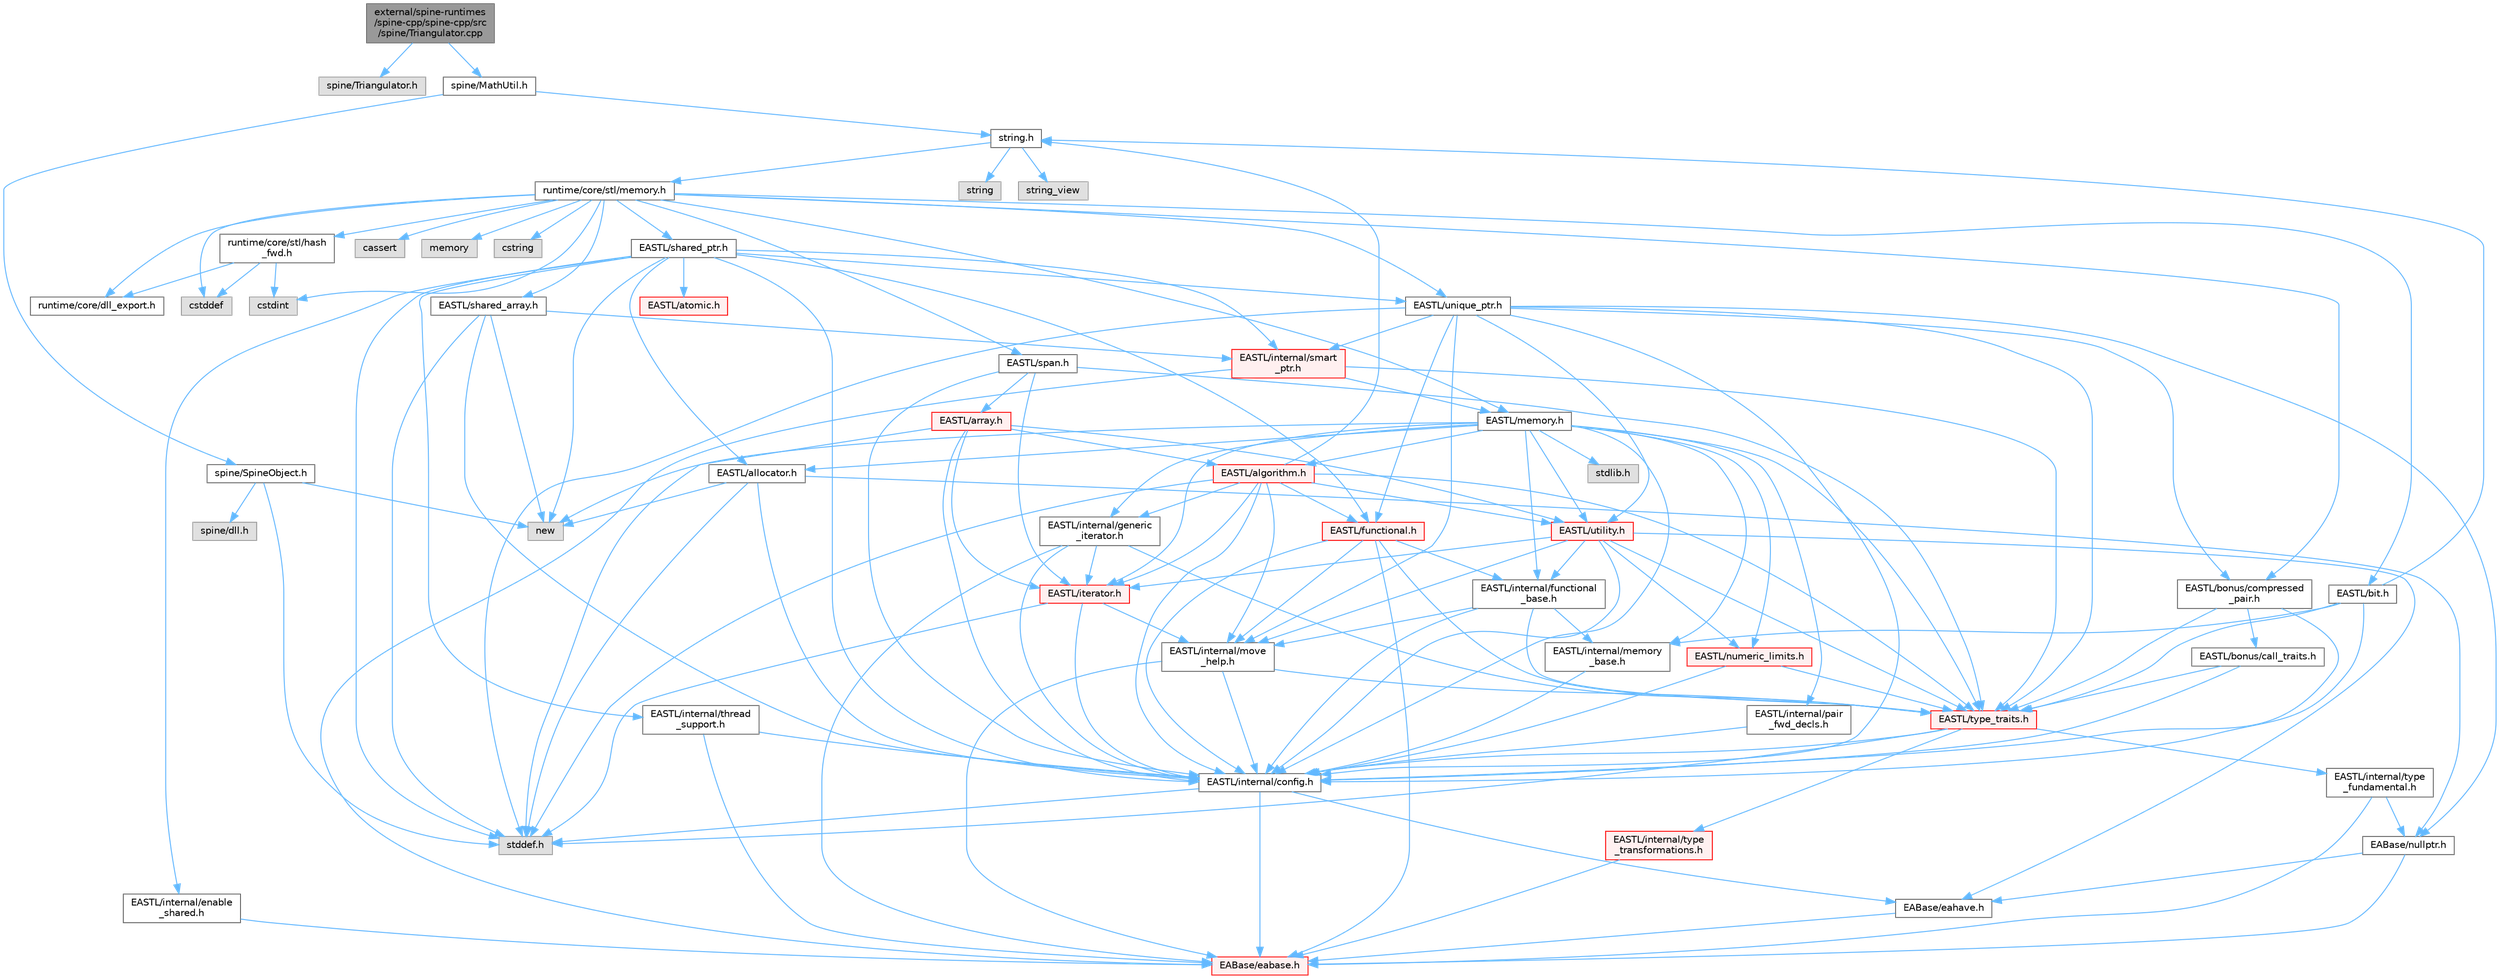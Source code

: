 digraph "external/spine-runtimes/spine-cpp/spine-cpp/src/spine/Triangulator.cpp"
{
 // LATEX_PDF_SIZE
  bgcolor="transparent";
  edge [fontname=Helvetica,fontsize=10,labelfontname=Helvetica,labelfontsize=10];
  node [fontname=Helvetica,fontsize=10,shape=box,height=0.2,width=0.4];
  Node1 [id="Node000001",label="external/spine-runtimes\l/spine-cpp/spine-cpp/src\l/spine/Triangulator.cpp",height=0.2,width=0.4,color="gray40", fillcolor="grey60", style="filled", fontcolor="black",tooltip=" "];
  Node1 -> Node2 [id="edge1_Node000001_Node000002",color="steelblue1",style="solid",tooltip=" "];
  Node2 [id="Node000002",label="spine/Triangulator.h",height=0.2,width=0.4,color="grey60", fillcolor="#E0E0E0", style="filled",tooltip=" "];
  Node1 -> Node3 [id="edge2_Node000001_Node000003",color="steelblue1",style="solid",tooltip=" "];
  Node3 [id="Node000003",label="spine/MathUtil.h",height=0.2,width=0.4,color="grey40", fillcolor="white", style="filled",URL="$_math_util_8h.html",tooltip=" "];
  Node3 -> Node4 [id="edge3_Node000003_Node000004",color="steelblue1",style="solid",tooltip=" "];
  Node4 [id="Node000004",label="spine/SpineObject.h",height=0.2,width=0.4,color="grey40", fillcolor="white", style="filled",URL="$_spine_object_8h.html",tooltip=" "];
  Node4 -> Node5 [id="edge4_Node000004_Node000005",color="steelblue1",style="solid",tooltip=" "];
  Node5 [id="Node000005",label="new",height=0.2,width=0.4,color="grey60", fillcolor="#E0E0E0", style="filled",tooltip=" "];
  Node4 -> Node6 [id="edge5_Node000004_Node000006",color="steelblue1",style="solid",tooltip=" "];
  Node6 [id="Node000006",label="stddef.h",height=0.2,width=0.4,color="grey60", fillcolor="#E0E0E0", style="filled",tooltip=" "];
  Node4 -> Node7 [id="edge6_Node000004_Node000007",color="steelblue1",style="solid",tooltip=" "];
  Node7 [id="Node000007",label="spine/dll.h",height=0.2,width=0.4,color="grey60", fillcolor="#E0E0E0", style="filled",tooltip=" "];
  Node3 -> Node8 [id="edge7_Node000003_Node000008",color="steelblue1",style="solid",tooltip=" "];
  Node8 [id="Node000008",label="string.h",height=0.2,width=0.4,color="grey40", fillcolor="white", style="filled",URL="$string_8h.html",tooltip=" "];
  Node8 -> Node9 [id="edge8_Node000008_Node000009",color="steelblue1",style="solid",tooltip=" "];
  Node9 [id="Node000009",label="string",height=0.2,width=0.4,color="grey60", fillcolor="#E0E0E0", style="filled",tooltip=" "];
  Node8 -> Node10 [id="edge9_Node000008_Node000010",color="steelblue1",style="solid",tooltip=" "];
  Node10 [id="Node000010",label="string_view",height=0.2,width=0.4,color="grey60", fillcolor="#E0E0E0", style="filled",tooltip=" "];
  Node8 -> Node11 [id="edge10_Node000008_Node000011",color="steelblue1",style="solid",tooltip=" "];
  Node11 [id="Node000011",label="runtime/core/stl/memory.h",height=0.2,width=0.4,color="grey40", fillcolor="white", style="filled",URL="$runtime_2core_2stl_2memory_8h.html",tooltip=" "];
  Node11 -> Node12 [id="edge11_Node000011_Node000012",color="steelblue1",style="solid",tooltip=" "];
  Node12 [id="Node000012",label="cstddef",height=0.2,width=0.4,color="grey60", fillcolor="#E0E0E0", style="filled",tooltip=" "];
  Node11 -> Node13 [id="edge12_Node000011_Node000013",color="steelblue1",style="solid",tooltip=" "];
  Node13 [id="Node000013",label="cstdint",height=0.2,width=0.4,color="grey60", fillcolor="#E0E0E0", style="filled",tooltip=" "];
  Node11 -> Node14 [id="edge13_Node000011_Node000014",color="steelblue1",style="solid",tooltip=" "];
  Node14 [id="Node000014",label="cassert",height=0.2,width=0.4,color="grey60", fillcolor="#E0E0E0", style="filled",tooltip=" "];
  Node11 -> Node15 [id="edge14_Node000011_Node000015",color="steelblue1",style="solid",tooltip=" "];
  Node15 [id="Node000015",label="memory",height=0.2,width=0.4,color="grey60", fillcolor="#E0E0E0", style="filled",tooltip=" "];
  Node11 -> Node16 [id="edge15_Node000011_Node000016",color="steelblue1",style="solid",tooltip=" "];
  Node16 [id="Node000016",label="cstring",height=0.2,width=0.4,color="grey60", fillcolor="#E0E0E0", style="filled",tooltip=" "];
  Node11 -> Node17 [id="edge16_Node000011_Node000017",color="steelblue1",style="solid",tooltip=" "];
  Node17 [id="Node000017",label="EASTL/bit.h",height=0.2,width=0.4,color="grey40", fillcolor="white", style="filled",URL="$bit_8h.html",tooltip=" "];
  Node17 -> Node18 [id="edge17_Node000017_Node000018",color="steelblue1",style="solid",tooltip=" "];
  Node18 [id="Node000018",label="EASTL/internal/config.h",height=0.2,width=0.4,color="grey40", fillcolor="white", style="filled",URL="$runtime_2_e_a_s_t_l_2include_2_e_a_s_t_l_2internal_2config_8h.html",tooltip=" "];
  Node18 -> Node19 [id="edge18_Node000018_Node000019",color="steelblue1",style="solid",tooltip=" "];
  Node19 [id="Node000019",label="EABase/eabase.h",height=0.2,width=0.4,color="red", fillcolor="#FFF0F0", style="filled",URL="$eabase_8h.html",tooltip=" "];
  Node18 -> Node25 [id="edge19_Node000018_Node000025",color="steelblue1",style="solid",tooltip=" "];
  Node25 [id="Node000025",label="EABase/eahave.h",height=0.2,width=0.4,color="grey40", fillcolor="white", style="filled",URL="$eahave_8h.html",tooltip=" "];
  Node25 -> Node19 [id="edge20_Node000025_Node000019",color="steelblue1",style="solid",tooltip=" "];
  Node18 -> Node6 [id="edge21_Node000018_Node000006",color="steelblue1",style="solid",tooltip=" "];
  Node17 -> Node26 [id="edge22_Node000017_Node000026",color="steelblue1",style="solid",tooltip=" "];
  Node26 [id="Node000026",label="EASTL/internal/memory\l_base.h",height=0.2,width=0.4,color="grey40", fillcolor="white", style="filled",URL="$memory__base_8h.html",tooltip=" "];
  Node26 -> Node18 [id="edge23_Node000026_Node000018",color="steelblue1",style="solid",tooltip=" "];
  Node17 -> Node27 [id="edge24_Node000017_Node000027",color="steelblue1",style="solid",tooltip=" "];
  Node27 [id="Node000027",label="EASTL/type_traits.h",height=0.2,width=0.4,color="red", fillcolor="#FFF0F0", style="filled",URL="$_e_a_s_t_l_2include_2_e_a_s_t_l_2type__traits_8h.html",tooltip=" "];
  Node27 -> Node18 [id="edge25_Node000027_Node000018",color="steelblue1",style="solid",tooltip=" "];
  Node27 -> Node6 [id="edge26_Node000027_Node000006",color="steelblue1",style="solid",tooltip=" "];
  Node27 -> Node28 [id="edge27_Node000027_Node000028",color="steelblue1",style="solid",tooltip=" "];
  Node28 [id="Node000028",label="EASTL/internal/type\l_fundamental.h",height=0.2,width=0.4,color="grey40", fillcolor="white", style="filled",URL="$type__fundamental_8h.html",tooltip=" "];
  Node28 -> Node19 [id="edge28_Node000028_Node000019",color="steelblue1",style="solid",tooltip=" "];
  Node28 -> Node29 [id="edge29_Node000028_Node000029",color="steelblue1",style="solid",tooltip=" "];
  Node29 [id="Node000029",label="EABase/nullptr.h",height=0.2,width=0.4,color="grey40", fillcolor="white", style="filled",URL="$nullptr_8h.html",tooltip=" "];
  Node29 -> Node19 [id="edge30_Node000029_Node000019",color="steelblue1",style="solid",tooltip=" "];
  Node29 -> Node25 [id="edge31_Node000029_Node000025",color="steelblue1",style="solid",tooltip=" "];
  Node27 -> Node30 [id="edge32_Node000027_Node000030",color="steelblue1",style="solid",tooltip=" "];
  Node30 [id="Node000030",label="EASTL/internal/type\l_transformations.h",height=0.2,width=0.4,color="red", fillcolor="#FFF0F0", style="filled",URL="$type__transformations_8h.html",tooltip=" "];
  Node30 -> Node19 [id="edge33_Node000030_Node000019",color="steelblue1",style="solid",tooltip=" "];
  Node17 -> Node8 [id="edge34_Node000017_Node000008",color="steelblue1",style="solid",tooltip=" "];
  Node11 -> Node37 [id="edge35_Node000011_Node000037",color="steelblue1",style="solid",tooltip=" "];
  Node37 [id="Node000037",label="EASTL/memory.h",height=0.2,width=0.4,color="grey40", fillcolor="white", style="filled",URL="$runtime_2_e_a_s_t_l_2include_2_e_a_s_t_l_2memory_8h.html",tooltip=" "];
  Node37 -> Node18 [id="edge36_Node000037_Node000018",color="steelblue1",style="solid",tooltip=" "];
  Node37 -> Node26 [id="edge37_Node000037_Node000026",color="steelblue1",style="solid",tooltip=" "];
  Node37 -> Node38 [id="edge38_Node000037_Node000038",color="steelblue1",style="solid",tooltip=" "];
  Node38 [id="Node000038",label="EASTL/internal/generic\l_iterator.h",height=0.2,width=0.4,color="grey40", fillcolor="white", style="filled",URL="$generic__iterator_8h.html",tooltip=" "];
  Node38 -> Node19 [id="edge39_Node000038_Node000019",color="steelblue1",style="solid",tooltip=" "];
  Node38 -> Node18 [id="edge40_Node000038_Node000018",color="steelblue1",style="solid",tooltip=" "];
  Node38 -> Node39 [id="edge41_Node000038_Node000039",color="steelblue1",style="solid",tooltip=" "];
  Node39 [id="Node000039",label="EASTL/iterator.h",height=0.2,width=0.4,color="red", fillcolor="#FFF0F0", style="filled",URL="$_e_a_s_t_l_2include_2_e_a_s_t_l_2iterator_8h.html",tooltip=" "];
  Node39 -> Node18 [id="edge42_Node000039_Node000018",color="steelblue1",style="solid",tooltip=" "];
  Node39 -> Node40 [id="edge43_Node000039_Node000040",color="steelblue1",style="solid",tooltip=" "];
  Node40 [id="Node000040",label="EASTL/internal/move\l_help.h",height=0.2,width=0.4,color="grey40", fillcolor="white", style="filled",URL="$move__help_8h.html",tooltip=" "];
  Node40 -> Node19 [id="edge44_Node000040_Node000019",color="steelblue1",style="solid",tooltip=" "];
  Node40 -> Node18 [id="edge45_Node000040_Node000018",color="steelblue1",style="solid",tooltip=" "];
  Node40 -> Node27 [id="edge46_Node000040_Node000027",color="steelblue1",style="solid",tooltip=" "];
  Node39 -> Node6 [id="edge47_Node000039_Node000006",color="steelblue1",style="solid",tooltip=" "];
  Node38 -> Node27 [id="edge48_Node000038_Node000027",color="steelblue1",style="solid",tooltip=" "];
  Node37 -> Node42 [id="edge49_Node000037_Node000042",color="steelblue1",style="solid",tooltip=" "];
  Node42 [id="Node000042",label="EASTL/internal/pair\l_fwd_decls.h",height=0.2,width=0.4,color="grey40", fillcolor="white", style="filled",URL="$pair__fwd__decls_8h.html",tooltip=" "];
  Node42 -> Node18 [id="edge50_Node000042_Node000018",color="steelblue1",style="solid",tooltip=" "];
  Node37 -> Node43 [id="edge51_Node000037_Node000043",color="steelblue1",style="solid",tooltip=" "];
  Node43 [id="Node000043",label="EASTL/internal/functional\l_base.h",height=0.2,width=0.4,color="grey40", fillcolor="white", style="filled",URL="$functional__base_8h.html",tooltip=" "];
  Node43 -> Node18 [id="edge52_Node000043_Node000018",color="steelblue1",style="solid",tooltip=" "];
  Node43 -> Node26 [id="edge53_Node000043_Node000026",color="steelblue1",style="solid",tooltip=" "];
  Node43 -> Node40 [id="edge54_Node000043_Node000040",color="steelblue1",style="solid",tooltip=" "];
  Node43 -> Node27 [id="edge55_Node000043_Node000027",color="steelblue1",style="solid",tooltip=" "];
  Node37 -> Node44 [id="edge56_Node000037_Node000044",color="steelblue1",style="solid",tooltip=" "];
  Node44 [id="Node000044",label="EASTL/algorithm.h",height=0.2,width=0.4,color="red", fillcolor="#FFF0F0", style="filled",URL="$_e_a_s_t_l_2include_2_e_a_s_t_l_2algorithm_8h.html",tooltip=" "];
  Node44 -> Node18 [id="edge57_Node000044_Node000018",color="steelblue1",style="solid",tooltip=" "];
  Node44 -> Node27 [id="edge58_Node000044_Node000027",color="steelblue1",style="solid",tooltip=" "];
  Node44 -> Node40 [id="edge59_Node000044_Node000040",color="steelblue1",style="solid",tooltip=" "];
  Node44 -> Node39 [id="edge60_Node000044_Node000039",color="steelblue1",style="solid",tooltip=" "];
  Node44 -> Node47 [id="edge61_Node000044_Node000047",color="steelblue1",style="solid",tooltip=" "];
  Node47 [id="Node000047",label="EASTL/functional.h",height=0.2,width=0.4,color="red", fillcolor="#FFF0F0", style="filled",URL="$_e_a_s_t_l_2include_2_e_a_s_t_l_2functional_8h.html",tooltip=" "];
  Node47 -> Node19 [id="edge62_Node000047_Node000019",color="steelblue1",style="solid",tooltip=" "];
  Node47 -> Node18 [id="edge63_Node000047_Node000018",color="steelblue1",style="solid",tooltip=" "];
  Node47 -> Node40 [id="edge64_Node000047_Node000040",color="steelblue1",style="solid",tooltip=" "];
  Node47 -> Node27 [id="edge65_Node000047_Node000027",color="steelblue1",style="solid",tooltip=" "];
  Node47 -> Node43 [id="edge66_Node000047_Node000043",color="steelblue1",style="solid",tooltip=" "];
  Node44 -> Node53 [id="edge67_Node000044_Node000053",color="steelblue1",style="solid",tooltip=" "];
  Node53 [id="Node000053",label="EASTL/utility.h",height=0.2,width=0.4,color="red", fillcolor="#FFF0F0", style="filled",URL="$runtime_2_e_a_s_t_l_2include_2_e_a_s_t_l_2utility_8h.html",tooltip=" "];
  Node53 -> Node18 [id="edge68_Node000053_Node000018",color="steelblue1",style="solid",tooltip=" "];
  Node53 -> Node27 [id="edge69_Node000053_Node000027",color="steelblue1",style="solid",tooltip=" "];
  Node53 -> Node39 [id="edge70_Node000053_Node000039",color="steelblue1",style="solid",tooltip=" "];
  Node53 -> Node54 [id="edge71_Node000053_Node000054",color="steelblue1",style="solid",tooltip=" "];
  Node54 [id="Node000054",label="EASTL/numeric_limits.h",height=0.2,width=0.4,color="red", fillcolor="#FFF0F0", style="filled",URL="$numeric__limits_8h.html",tooltip=" "];
  Node54 -> Node18 [id="edge72_Node000054_Node000018",color="steelblue1",style="solid",tooltip=" "];
  Node54 -> Node27 [id="edge73_Node000054_Node000027",color="steelblue1",style="solid",tooltip=" "];
  Node53 -> Node43 [id="edge74_Node000053_Node000043",color="steelblue1",style="solid",tooltip=" "];
  Node53 -> Node40 [id="edge75_Node000053_Node000040",color="steelblue1",style="solid",tooltip=" "];
  Node53 -> Node25 [id="edge76_Node000053_Node000025",color="steelblue1",style="solid",tooltip=" "];
  Node44 -> Node38 [id="edge77_Node000044_Node000038",color="steelblue1",style="solid",tooltip=" "];
  Node44 -> Node6 [id="edge78_Node000044_Node000006",color="steelblue1",style="solid",tooltip=" "];
  Node44 -> Node8 [id="edge79_Node000044_Node000008",color="steelblue1",style="solid",tooltip=" "];
  Node37 -> Node27 [id="edge80_Node000037_Node000027",color="steelblue1",style="solid",tooltip=" "];
  Node37 -> Node51 [id="edge81_Node000037_Node000051",color="steelblue1",style="solid",tooltip=" "];
  Node51 [id="Node000051",label="EASTL/allocator.h",height=0.2,width=0.4,color="grey40", fillcolor="white", style="filled",URL="$runtime_2_e_a_s_t_l_2include_2_e_a_s_t_l_2allocator_8h.html",tooltip=" "];
  Node51 -> Node18 [id="edge82_Node000051_Node000018",color="steelblue1",style="solid",tooltip=" "];
  Node51 -> Node29 [id="edge83_Node000051_Node000029",color="steelblue1",style="solid",tooltip=" "];
  Node51 -> Node6 [id="edge84_Node000051_Node000006",color="steelblue1",style="solid",tooltip=" "];
  Node51 -> Node5 [id="edge85_Node000051_Node000005",color="steelblue1",style="solid",tooltip=" "];
  Node37 -> Node39 [id="edge86_Node000037_Node000039",color="steelblue1",style="solid",tooltip=" "];
  Node37 -> Node53 [id="edge87_Node000037_Node000053",color="steelblue1",style="solid",tooltip=" "];
  Node37 -> Node54 [id="edge88_Node000037_Node000054",color="steelblue1",style="solid",tooltip=" "];
  Node37 -> Node63 [id="edge89_Node000037_Node000063",color="steelblue1",style="solid",tooltip=" "];
  Node63 [id="Node000063",label="stdlib.h",height=0.2,width=0.4,color="grey60", fillcolor="#E0E0E0", style="filled",tooltip=" "];
  Node37 -> Node5 [id="edge90_Node000037_Node000005",color="steelblue1",style="solid",tooltip=" "];
  Node11 -> Node64 [id="edge91_Node000011_Node000064",color="steelblue1",style="solid",tooltip=" "];
  Node64 [id="Node000064",label="EASTL/shared_array.h",height=0.2,width=0.4,color="grey40", fillcolor="white", style="filled",URL="$shared__array_8h.html",tooltip=" "];
  Node64 -> Node18 [id="edge92_Node000064_Node000018",color="steelblue1",style="solid",tooltip=" "];
  Node64 -> Node65 [id="edge93_Node000064_Node000065",color="steelblue1",style="solid",tooltip=" "];
  Node65 [id="Node000065",label="EASTL/internal/smart\l_ptr.h",height=0.2,width=0.4,color="red", fillcolor="#FFF0F0", style="filled",URL="$smart__ptr_8h.html",tooltip=" "];
  Node65 -> Node19 [id="edge94_Node000065_Node000019",color="steelblue1",style="solid",tooltip=" "];
  Node65 -> Node37 [id="edge95_Node000065_Node000037",color="steelblue1",style="solid",tooltip=" "];
  Node65 -> Node27 [id="edge96_Node000065_Node000027",color="steelblue1",style="solid",tooltip=" "];
  Node64 -> Node5 [id="edge97_Node000064_Node000005",color="steelblue1",style="solid",tooltip=" "];
  Node64 -> Node6 [id="edge98_Node000064_Node000006",color="steelblue1",style="solid",tooltip=" "];
  Node11 -> Node67 [id="edge99_Node000011_Node000067",color="steelblue1",style="solid",tooltip=" "];
  Node67 [id="Node000067",label="EASTL/unique_ptr.h",height=0.2,width=0.4,color="grey40", fillcolor="white", style="filled",URL="$unique__ptr_8h.html",tooltip=" "];
  Node67 -> Node29 [id="edge100_Node000067_Node000029",color="steelblue1",style="solid",tooltip=" "];
  Node67 -> Node68 [id="edge101_Node000067_Node000068",color="steelblue1",style="solid",tooltip=" "];
  Node68 [id="Node000068",label="EASTL/bonus/compressed\l_pair.h",height=0.2,width=0.4,color="grey40", fillcolor="white", style="filled",URL="$compressed__pair_8h.html",tooltip=" "];
  Node68 -> Node18 [id="edge102_Node000068_Node000018",color="steelblue1",style="solid",tooltip=" "];
  Node68 -> Node27 [id="edge103_Node000068_Node000027",color="steelblue1",style="solid",tooltip=" "];
  Node68 -> Node69 [id="edge104_Node000068_Node000069",color="steelblue1",style="solid",tooltip=" "];
  Node69 [id="Node000069",label="EASTL/bonus/call_traits.h",height=0.2,width=0.4,color="grey40", fillcolor="white", style="filled",URL="$call__traits_8h.html",tooltip=" "];
  Node69 -> Node18 [id="edge105_Node000069_Node000018",color="steelblue1",style="solid",tooltip=" "];
  Node69 -> Node27 [id="edge106_Node000069_Node000027",color="steelblue1",style="solid",tooltip=" "];
  Node67 -> Node47 [id="edge107_Node000067_Node000047",color="steelblue1",style="solid",tooltip=" "];
  Node67 -> Node18 [id="edge108_Node000067_Node000018",color="steelblue1",style="solid",tooltip=" "];
  Node67 -> Node40 [id="edge109_Node000067_Node000040",color="steelblue1",style="solid",tooltip=" "];
  Node67 -> Node65 [id="edge110_Node000067_Node000065",color="steelblue1",style="solid",tooltip=" "];
  Node67 -> Node27 [id="edge111_Node000067_Node000027",color="steelblue1",style="solid",tooltip=" "];
  Node67 -> Node53 [id="edge112_Node000067_Node000053",color="steelblue1",style="solid",tooltip=" "];
  Node67 -> Node6 [id="edge113_Node000067_Node000006",color="steelblue1",style="solid",tooltip=" "];
  Node11 -> Node70 [id="edge114_Node000011_Node000070",color="steelblue1",style="solid",tooltip=" "];
  Node70 [id="Node000070",label="EASTL/shared_ptr.h",height=0.2,width=0.4,color="grey40", fillcolor="white", style="filled",URL="$shared__ptr_8h.html",tooltip=" "];
  Node70 -> Node18 [id="edge115_Node000070_Node000018",color="steelblue1",style="solid",tooltip=" "];
  Node70 -> Node65 [id="edge116_Node000070_Node000065",color="steelblue1",style="solid",tooltip=" "];
  Node70 -> Node71 [id="edge117_Node000070_Node000071",color="steelblue1",style="solid",tooltip=" "];
  Node71 [id="Node000071",label="EASTL/internal/thread\l_support.h",height=0.2,width=0.4,color="grey40", fillcolor="white", style="filled",URL="$thread__support_8h.html",tooltip=" "];
  Node71 -> Node19 [id="edge118_Node000071_Node000019",color="steelblue1",style="solid",tooltip=" "];
  Node71 -> Node18 [id="edge119_Node000071_Node000018",color="steelblue1",style="solid",tooltip=" "];
  Node70 -> Node67 [id="edge120_Node000070_Node000067",color="steelblue1",style="solid",tooltip=" "];
  Node70 -> Node47 [id="edge121_Node000070_Node000047",color="steelblue1",style="solid",tooltip=" "];
  Node70 -> Node51 [id="edge122_Node000070_Node000051",color="steelblue1",style="solid",tooltip=" "];
  Node70 -> Node72 [id="edge123_Node000070_Node000072",color="steelblue1",style="solid",tooltip=" "];
  Node72 [id="Node000072",label="EASTL/atomic.h",height=0.2,width=0.4,color="red", fillcolor="#FFF0F0", style="filled",URL="$runtime_2_e_a_s_t_l_2include_2_e_a_s_t_l_2atomic_8h.html",tooltip=" "];
  Node70 -> Node5 [id="edge124_Node000070_Node000005",color="steelblue1",style="solid",tooltip=" "];
  Node70 -> Node6 [id="edge125_Node000070_Node000006",color="steelblue1",style="solid",tooltip=" "];
  Node70 -> Node149 [id="edge126_Node000070_Node000149",color="steelblue1",style="solid",tooltip=" "];
  Node149 [id="Node000149",label="EASTL/internal/enable\l_shared.h",height=0.2,width=0.4,color="grey40", fillcolor="white", style="filled",URL="$enable__shared_8h.html",tooltip=" "];
  Node149 -> Node19 [id="edge127_Node000149_Node000019",color="steelblue1",style="solid",tooltip=" "];
  Node11 -> Node150 [id="edge128_Node000011_Node000150",color="steelblue1",style="solid",tooltip=" "];
  Node150 [id="Node000150",label="EASTL/span.h",height=0.2,width=0.4,color="grey40", fillcolor="white", style="filled",URL="$span_8h.html",tooltip=" "];
  Node150 -> Node18 [id="edge129_Node000150_Node000018",color="steelblue1",style="solid",tooltip=" "];
  Node150 -> Node27 [id="edge130_Node000150_Node000027",color="steelblue1",style="solid",tooltip=" "];
  Node150 -> Node39 [id="edge131_Node000150_Node000039",color="steelblue1",style="solid",tooltip=" "];
  Node150 -> Node151 [id="edge132_Node000150_Node000151",color="steelblue1",style="solid",tooltip=" "];
  Node151 [id="Node000151",label="EASTL/array.h",height=0.2,width=0.4,color="red", fillcolor="#FFF0F0", style="filled",URL="$runtime_2_e_a_s_t_l_2include_2_e_a_s_t_l_2array_8h.html",tooltip=" "];
  Node151 -> Node18 [id="edge133_Node000151_Node000018",color="steelblue1",style="solid",tooltip=" "];
  Node151 -> Node39 [id="edge134_Node000151_Node000039",color="steelblue1",style="solid",tooltip=" "];
  Node151 -> Node44 [id="edge135_Node000151_Node000044",color="steelblue1",style="solid",tooltip=" "];
  Node151 -> Node53 [id="edge136_Node000151_Node000053",color="steelblue1",style="solid",tooltip=" "];
  Node151 -> Node6 [id="edge137_Node000151_Node000006",color="steelblue1",style="solid",tooltip=" "];
  Node11 -> Node68 [id="edge138_Node000011_Node000068",color="steelblue1",style="solid",tooltip=" "];
  Node11 -> Node153 [id="edge139_Node000011_Node000153",color="steelblue1",style="solid",tooltip=" "];
  Node153 [id="Node000153",label="runtime/core/dll_export.h",height=0.2,width=0.4,color="grey40", fillcolor="white", style="filled",URL="$dll__export_8h.html",tooltip=" "];
  Node11 -> Node154 [id="edge140_Node000011_Node000154",color="steelblue1",style="solid",tooltip=" "];
  Node154 [id="Node000154",label="runtime/core/stl/hash\l_fwd.h",height=0.2,width=0.4,color="grey40", fillcolor="white", style="filled",URL="$hash__fwd_8h.html",tooltip=" "];
  Node154 -> Node12 [id="edge141_Node000154_Node000012",color="steelblue1",style="solid",tooltip=" "];
  Node154 -> Node13 [id="edge142_Node000154_Node000013",color="steelblue1",style="solid",tooltip=" "];
  Node154 -> Node153 [id="edge143_Node000154_Node000153",color="steelblue1",style="solid",tooltip=" "];
}

